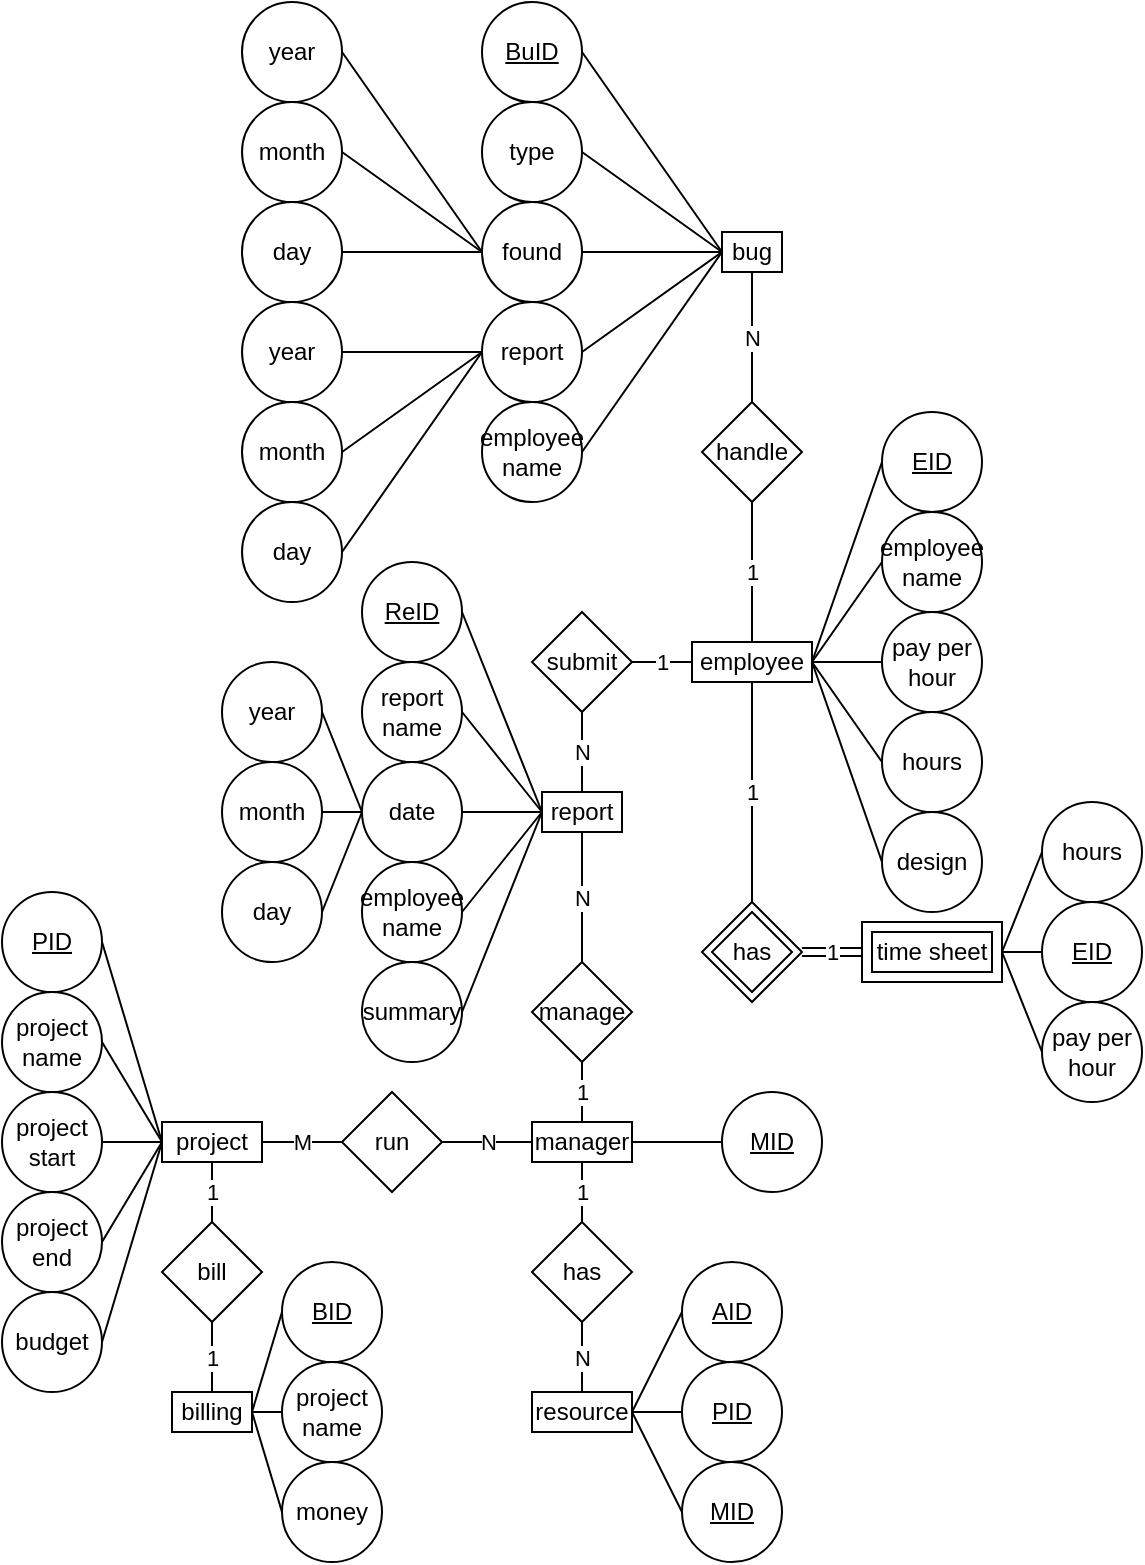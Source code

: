 <mxfile version="15.2.9" type="device"><diagram id="Do-BcHuREfs-9AmpXAao" name="Page-1"><mxGraphModel dx="1673" dy="941" grid="1" gridSize="10" guides="1" tooltips="1" connect="1" arrows="1" fold="1" page="1" pageScale="1" pageWidth="850" pageHeight="1100" math="0" shadow="0"><root><mxCell id="0"/><mxCell id="1" parent="0"/><mxCell id="tXlJSWZbUiYEa49JJYuV-1" value="year" style="ellipse;whiteSpace=wrap;html=1;" vertex="1" parent="1"><mxGeometry x="360" width="50" height="50" as="geometry"/></mxCell><mxCell id="tXlJSWZbUiYEa49JJYuV-2" value="month" style="ellipse;whiteSpace=wrap;html=1;" vertex="1" parent="1"><mxGeometry x="360" y="50" width="50" height="50" as="geometry"/></mxCell><mxCell id="tXlJSWZbUiYEa49JJYuV-3" value="day" style="ellipse;whiteSpace=wrap;html=1;" vertex="1" parent="1"><mxGeometry x="360" y="100" width="50" height="50" as="geometry"/></mxCell><mxCell id="tXlJSWZbUiYEa49JJYuV-4" value="year" style="ellipse;whiteSpace=wrap;html=1;" vertex="1" parent="1"><mxGeometry x="360" y="150" width="50" height="50" as="geometry"/></mxCell><mxCell id="tXlJSWZbUiYEa49JJYuV-5" value="month" style="ellipse;whiteSpace=wrap;html=1;" vertex="1" parent="1"><mxGeometry x="360" y="200" width="50" height="50" as="geometry"/></mxCell><mxCell id="tXlJSWZbUiYEa49JJYuV-6" value="day" style="ellipse;whiteSpace=wrap;html=1;" vertex="1" parent="1"><mxGeometry x="360" y="250" width="50" height="50" as="geometry"/></mxCell><mxCell id="tXlJSWZbUiYEa49JJYuV-10" value="&lt;u&gt;BuID&lt;/u&gt;" style="ellipse;whiteSpace=wrap;html=1;" vertex="1" parent="1"><mxGeometry x="480" width="50" height="50" as="geometry"/></mxCell><mxCell id="tXlJSWZbUiYEa49JJYuV-11" value="type" style="ellipse;whiteSpace=wrap;html=1;" vertex="1" parent="1"><mxGeometry x="480" y="50" width="50" height="50" as="geometry"/></mxCell><mxCell id="tXlJSWZbUiYEa49JJYuV-12" value="found" style="ellipse;whiteSpace=wrap;html=1;" vertex="1" parent="1"><mxGeometry x="480" y="100" width="50" height="50" as="geometry"/></mxCell><mxCell id="tXlJSWZbUiYEa49JJYuV-13" value="report" style="ellipse;whiteSpace=wrap;html=1;" vertex="1" parent="1"><mxGeometry x="480" y="150" width="50" height="50" as="geometry"/></mxCell><mxCell id="tXlJSWZbUiYEa49JJYuV-14" value="employee&lt;br&gt;name" style="ellipse;whiteSpace=wrap;html=1;" vertex="1" parent="1"><mxGeometry x="480" y="200" width="50" height="50" as="geometry"/></mxCell><mxCell id="tXlJSWZbUiYEa49JJYuV-15" value="" style="endArrow=none;html=1;entryX=1;entryY=0.5;entryDx=0;entryDy=0;exitX=0;exitY=0.5;exitDx=0;exitDy=0;" edge="1" parent="1" source="tXlJSWZbUiYEa49JJYuV-12" target="tXlJSWZbUiYEa49JJYuV-1"><mxGeometry width="50" height="50" relative="1" as="geometry"><mxPoint x="400" y="430" as="sourcePoint"/><mxPoint x="450" y="380" as="targetPoint"/></mxGeometry></mxCell><mxCell id="tXlJSWZbUiYEa49JJYuV-16" value="" style="endArrow=none;html=1;entryX=1;entryY=0.5;entryDx=0;entryDy=0;exitX=0;exitY=0.5;exitDx=0;exitDy=0;" edge="1" parent="1" source="tXlJSWZbUiYEa49JJYuV-12" target="tXlJSWZbUiYEa49JJYuV-2"><mxGeometry width="50" height="50" relative="1" as="geometry"><mxPoint x="490" y="175" as="sourcePoint"/><mxPoint x="420" y="35" as="targetPoint"/></mxGeometry></mxCell><mxCell id="tXlJSWZbUiYEa49JJYuV-17" value="" style="endArrow=none;html=1;entryX=1;entryY=0.5;entryDx=0;entryDy=0;exitX=0;exitY=0.5;exitDx=0;exitDy=0;" edge="1" parent="1" source="tXlJSWZbUiYEa49JJYuV-12" target="tXlJSWZbUiYEa49JJYuV-3"><mxGeometry width="50" height="50" relative="1" as="geometry"><mxPoint x="500" y="185" as="sourcePoint"/><mxPoint x="430" y="45" as="targetPoint"/></mxGeometry></mxCell><mxCell id="tXlJSWZbUiYEa49JJYuV-18" value="" style="endArrow=none;html=1;entryX=1;entryY=0.5;entryDx=0;entryDy=0;exitX=0;exitY=0.5;exitDx=0;exitDy=0;" edge="1" parent="1" source="tXlJSWZbUiYEa49JJYuV-13" target="tXlJSWZbUiYEa49JJYuV-4"><mxGeometry width="50" height="50" relative="1" as="geometry"><mxPoint x="510" y="195" as="sourcePoint"/><mxPoint x="440" y="55" as="targetPoint"/></mxGeometry></mxCell><mxCell id="tXlJSWZbUiYEa49JJYuV-19" value="" style="endArrow=none;html=1;entryX=1;entryY=0.5;entryDx=0;entryDy=0;exitX=0;exitY=0.5;exitDx=0;exitDy=0;" edge="1" parent="1" source="tXlJSWZbUiYEa49JJYuV-13" target="tXlJSWZbUiYEa49JJYuV-5"><mxGeometry width="50" height="50" relative="1" as="geometry"><mxPoint x="520" y="205" as="sourcePoint"/><mxPoint x="450" y="65" as="targetPoint"/></mxGeometry></mxCell><mxCell id="tXlJSWZbUiYEa49JJYuV-20" value="" style="endArrow=none;html=1;entryX=1;entryY=0.5;entryDx=0;entryDy=0;exitX=0;exitY=0.5;exitDx=0;exitDy=0;" edge="1" parent="1" source="tXlJSWZbUiYEa49JJYuV-13" target="tXlJSWZbUiYEa49JJYuV-6"><mxGeometry width="50" height="50" relative="1" as="geometry"><mxPoint x="530" y="215" as="sourcePoint"/><mxPoint x="460" y="75" as="targetPoint"/></mxGeometry></mxCell><mxCell id="tXlJSWZbUiYEa49JJYuV-21" value="bug" style="rounded=0;whiteSpace=wrap;html=1;" vertex="1" parent="1"><mxGeometry x="600" y="115" width="30" height="20" as="geometry"/></mxCell><mxCell id="tXlJSWZbUiYEa49JJYuV-22" value="" style="endArrow=none;html=1;entryX=1;entryY=0.5;entryDx=0;entryDy=0;exitX=0;exitY=0.5;exitDx=0;exitDy=0;" edge="1" parent="1" source="tXlJSWZbUiYEa49JJYuV-21" target="tXlJSWZbUiYEa49JJYuV-10"><mxGeometry width="50" height="50" relative="1" as="geometry"><mxPoint x="540" y="225" as="sourcePoint"/><mxPoint x="470" y="85" as="targetPoint"/></mxGeometry></mxCell><mxCell id="tXlJSWZbUiYEa49JJYuV-25" value="" style="endArrow=none;html=1;entryX=1;entryY=0.5;entryDx=0;entryDy=0;exitX=0;exitY=0.5;exitDx=0;exitDy=0;" edge="1" parent="1" source="tXlJSWZbUiYEa49JJYuV-21" target="tXlJSWZbUiYEa49JJYuV-11"><mxGeometry width="50" height="50" relative="1" as="geometry"><mxPoint x="550" y="235" as="sourcePoint"/><mxPoint x="480" y="95" as="targetPoint"/></mxGeometry></mxCell><mxCell id="tXlJSWZbUiYEa49JJYuV-26" value="" style="endArrow=none;html=1;entryX=1;entryY=0.5;entryDx=0;entryDy=0;exitX=0;exitY=0.5;exitDx=0;exitDy=0;" edge="1" parent="1" source="tXlJSWZbUiYEa49JJYuV-21" target="tXlJSWZbUiYEa49JJYuV-12"><mxGeometry width="50" height="50" relative="1" as="geometry"><mxPoint x="560" y="245" as="sourcePoint"/><mxPoint x="490" y="105" as="targetPoint"/></mxGeometry></mxCell><mxCell id="tXlJSWZbUiYEa49JJYuV-27" value="" style="endArrow=none;html=1;entryX=1;entryY=0.5;entryDx=0;entryDy=0;exitX=0;exitY=0.5;exitDx=0;exitDy=0;" edge="1" parent="1" source="tXlJSWZbUiYEa49JJYuV-21" target="tXlJSWZbUiYEa49JJYuV-13"><mxGeometry width="50" height="50" relative="1" as="geometry"><mxPoint x="570" y="255" as="sourcePoint"/><mxPoint x="500" y="115" as="targetPoint"/></mxGeometry></mxCell><mxCell id="tXlJSWZbUiYEa49JJYuV-28" value="" style="endArrow=none;html=1;entryX=1;entryY=0.5;entryDx=0;entryDy=0;exitX=0;exitY=0.5;exitDx=0;exitDy=0;" edge="1" parent="1" source="tXlJSWZbUiYEa49JJYuV-21" target="tXlJSWZbUiYEa49JJYuV-14"><mxGeometry width="50" height="50" relative="1" as="geometry"><mxPoint x="610" y="150" as="sourcePoint"/><mxPoint x="540" y="185" as="targetPoint"/></mxGeometry></mxCell><mxCell id="tXlJSWZbUiYEa49JJYuV-29" value="handle" style="rhombus;whiteSpace=wrap;html=1;" vertex="1" parent="1"><mxGeometry x="590" y="200" width="50" height="50" as="geometry"/></mxCell><mxCell id="tXlJSWZbUiYEa49JJYuV-30" value="N" style="endArrow=none;html=1;entryX=0.5;entryY=0;entryDx=0;entryDy=0;exitX=0.5;exitY=1;exitDx=0;exitDy=0;" edge="1" parent="1" source="tXlJSWZbUiYEa49JJYuV-21" target="tXlJSWZbUiYEa49JJYuV-29"><mxGeometry width="50" height="50" relative="1" as="geometry"><mxPoint x="620" y="160" as="sourcePoint"/><mxPoint x="550" y="195" as="targetPoint"/></mxGeometry></mxCell><mxCell id="tXlJSWZbUiYEa49JJYuV-31" value="employee" style="rounded=0;whiteSpace=wrap;html=1;" vertex="1" parent="1"><mxGeometry x="585" y="320" width="60" height="20" as="geometry"/></mxCell><mxCell id="tXlJSWZbUiYEa49JJYuV-32" value="1" style="endArrow=none;html=1;entryX=0.5;entryY=1;entryDx=0;entryDy=0;exitX=0.5;exitY=0;exitDx=0;exitDy=0;" edge="1" parent="1" source="tXlJSWZbUiYEa49JJYuV-31" target="tXlJSWZbUiYEa49JJYuV-29"><mxGeometry width="50" height="50" relative="1" as="geometry"><mxPoint x="400" y="430" as="sourcePoint"/><mxPoint x="450" y="380" as="targetPoint"/></mxGeometry></mxCell><mxCell id="tXlJSWZbUiYEa49JJYuV-33" value="&lt;u&gt;EID&lt;/u&gt;" style="ellipse;whiteSpace=wrap;html=1;" vertex="1" parent="1"><mxGeometry x="680" y="205" width="50" height="50" as="geometry"/></mxCell><mxCell id="tXlJSWZbUiYEa49JJYuV-34" value="employee&lt;br&gt;name" style="ellipse;whiteSpace=wrap;html=1;" vertex="1" parent="1"><mxGeometry x="680" y="255" width="50" height="50" as="geometry"/></mxCell><mxCell id="tXlJSWZbUiYEa49JJYuV-35" value="pay per hour" style="ellipse;whiteSpace=wrap;html=1;" vertex="1" parent="1"><mxGeometry x="680" y="305" width="50" height="50" as="geometry"/></mxCell><mxCell id="tXlJSWZbUiYEa49JJYuV-36" value="hours&lt;span style=&quot;color: rgba(0 , 0 , 0 , 0) ; font-family: monospace ; font-size: 0px&quot;&gt;%3CmxGraphModel%3E%3Croot%3E%3CmxCell%20id%3D%220%22%2F%3E%3CmxCell%20id%3D%221%22%20parent%3D%220%22%2F%3E%3CmxCell%20id%3D%222%22%20value%3D%22employee%26lt%3Bbr%26gt%3Bname%22%20style%3D%22ellipse%3BwhiteSpace%3Dwrap%3Bhtml%3D1%3B%22%20vertex%3D%221%22%20parent%3D%221%22%3E%3CmxGeometry%20x%3D%22760%22%20y%3D%22250%22%20width%3D%2250%22%20height%3D%2250%22%20as%3D%22geometry%22%2F%3E%3C%2FmxCell%3E%3C%2Froot%3E%3C%2FmxGraphModel%3E&lt;/span&gt;" style="ellipse;whiteSpace=wrap;html=1;" vertex="1" parent="1"><mxGeometry x="680" y="355" width="50" height="50" as="geometry"/></mxCell><mxCell id="tXlJSWZbUiYEa49JJYuV-37" value="design" style="ellipse;whiteSpace=wrap;html=1;" vertex="1" parent="1"><mxGeometry x="680" y="405" width="50" height="50" as="geometry"/></mxCell><mxCell id="tXlJSWZbUiYEa49JJYuV-38" value="" style="endArrow=none;html=1;entryX=0;entryY=0.5;entryDx=0;entryDy=0;exitX=1;exitY=0.5;exitDx=0;exitDy=0;" edge="1" parent="1" source="tXlJSWZbUiYEa49JJYuV-31" target="tXlJSWZbUiYEa49JJYuV-33"><mxGeometry width="50" height="50" relative="1" as="geometry"><mxPoint x="400" y="430" as="sourcePoint"/><mxPoint x="450" y="380" as="targetPoint"/></mxGeometry></mxCell><mxCell id="tXlJSWZbUiYEa49JJYuV-39" value="" style="endArrow=none;html=1;entryX=0;entryY=0.5;entryDx=0;entryDy=0;exitX=1;exitY=0.5;exitDx=0;exitDy=0;" edge="1" parent="1" source="tXlJSWZbUiYEa49JJYuV-31" target="tXlJSWZbUiYEa49JJYuV-34"><mxGeometry width="50" height="50" relative="1" as="geometry"><mxPoint x="655" y="340" as="sourcePoint"/><mxPoint x="770" y="235" as="targetPoint"/></mxGeometry></mxCell><mxCell id="tXlJSWZbUiYEa49JJYuV-40" value="" style="endArrow=none;html=1;entryX=0;entryY=0.5;entryDx=0;entryDy=0;exitX=1;exitY=0.5;exitDx=0;exitDy=0;" edge="1" parent="1" source="tXlJSWZbUiYEa49JJYuV-31" target="tXlJSWZbUiYEa49JJYuV-35"><mxGeometry width="50" height="50" relative="1" as="geometry"><mxPoint x="665" y="350" as="sourcePoint"/><mxPoint x="780" y="245" as="targetPoint"/></mxGeometry></mxCell><mxCell id="tXlJSWZbUiYEa49JJYuV-41" value="" style="endArrow=none;html=1;entryX=0;entryY=0.5;entryDx=0;entryDy=0;exitX=1;exitY=0.5;exitDx=0;exitDy=0;" edge="1" parent="1" source="tXlJSWZbUiYEa49JJYuV-31" target="tXlJSWZbUiYEa49JJYuV-36"><mxGeometry width="50" height="50" relative="1" as="geometry"><mxPoint x="675" y="360" as="sourcePoint"/><mxPoint x="790" y="255" as="targetPoint"/></mxGeometry></mxCell><mxCell id="tXlJSWZbUiYEa49JJYuV-42" value="" style="endArrow=none;html=1;entryX=0;entryY=0.5;entryDx=0;entryDy=0;exitX=1;exitY=0.5;exitDx=0;exitDy=0;" edge="1" parent="1" source="tXlJSWZbUiYEa49JJYuV-31" target="tXlJSWZbUiYEa49JJYuV-37"><mxGeometry width="50" height="50" relative="1" as="geometry"><mxPoint x="685" y="370" as="sourcePoint"/><mxPoint x="800" y="265" as="targetPoint"/></mxGeometry></mxCell><mxCell id="tXlJSWZbUiYEa49JJYuV-45" value="" style="group" vertex="1" connectable="0" parent="1"><mxGeometry x="590" y="450" width="50" height="50" as="geometry"/></mxCell><mxCell id="tXlJSWZbUiYEa49JJYuV-43" value="" style="rhombus;whiteSpace=wrap;html=1;" vertex="1" parent="tXlJSWZbUiYEa49JJYuV-45"><mxGeometry width="50" height="50" as="geometry"/></mxCell><mxCell id="tXlJSWZbUiYEa49JJYuV-44" value="has" style="rhombus;whiteSpace=wrap;html=1;" vertex="1" parent="tXlJSWZbUiYEa49JJYuV-45"><mxGeometry x="5" y="5" width="40" height="40" as="geometry"/></mxCell><mxCell id="tXlJSWZbUiYEa49JJYuV-46" value="1" style="endArrow=none;html=1;entryX=0.5;entryY=1;entryDx=0;entryDy=0;exitX=0.5;exitY=0;exitDx=0;exitDy=0;" edge="1" parent="1" source="tXlJSWZbUiYEa49JJYuV-43" target="tXlJSWZbUiYEa49JJYuV-31"><mxGeometry width="50" height="50" relative="1" as="geometry"><mxPoint x="400" y="430" as="sourcePoint"/><mxPoint x="450" y="380" as="targetPoint"/></mxGeometry></mxCell><mxCell id="tXlJSWZbUiYEa49JJYuV-49" value="" style="group" vertex="1" connectable="0" parent="1"><mxGeometry x="670" y="460" width="70" height="30" as="geometry"/></mxCell><mxCell id="tXlJSWZbUiYEa49JJYuV-48" value="" style="rounded=0;whiteSpace=wrap;html=1;" vertex="1" parent="tXlJSWZbUiYEa49JJYuV-49"><mxGeometry width="70" height="30" as="geometry"/></mxCell><mxCell id="tXlJSWZbUiYEa49JJYuV-47" value="time sheet" style="rounded=0;whiteSpace=wrap;html=1;" vertex="1" parent="tXlJSWZbUiYEa49JJYuV-49"><mxGeometry x="5" y="5" width="60" height="20" as="geometry"/></mxCell><mxCell id="tXlJSWZbUiYEa49JJYuV-52" value="1" style="shape=link;rounded=0;orthogonalLoop=1;jettySize=auto;html=1;exitX=1;exitY=0.5;exitDx=0;exitDy=0;entryX=0;entryY=0.5;entryDx=0;entryDy=0;" edge="1" parent="1" source="tXlJSWZbUiYEa49JJYuV-43" target="tXlJSWZbUiYEa49JJYuV-48"><mxGeometry relative="1" as="geometry"/></mxCell><mxCell id="tXlJSWZbUiYEa49JJYuV-53" value="hours&lt;span style=&quot;color: rgba(0 , 0 , 0 , 0) ; font-family: monospace ; font-size: 0px&quot;&gt;%3CmxGraphModel%3E%3Croot%3E%3CmxCell%20id%3D%220%22%2F%3E%3CmxCell%20id%3D%221%22%20parent%3D%220%22%2F%3E%3CmxCell%20id%3D%222%22%20value%3D%22employee%26lt%3Bbr%26gt%3Bname%22%20style%3D%22ellipse%3BwhiteSpace%3Dwrap%3Bhtml%3D1%3B%22%20vertex%3D%221%22%20parent%3D%221%22%3E%3CmxGeometry%20x%3D%22760%22%20y%3D%22250%22%20width%3D%2250%22%20height%3D%2250%22%20as%3D%22geometry%22%2F%3E%3C%2FmxCell%3E%3C%2Froot%3E%3C%2FmxGraphModel%3E&lt;/span&gt;" style="ellipse;whiteSpace=wrap;html=1;" vertex="1" parent="1"><mxGeometry x="760" y="400" width="50" height="50" as="geometry"/></mxCell><mxCell id="tXlJSWZbUiYEa49JJYuV-54" value="&lt;u&gt;EID&lt;/u&gt;" style="ellipse;whiteSpace=wrap;html=1;" vertex="1" parent="1"><mxGeometry x="760" y="450" width="50" height="50" as="geometry"/></mxCell><mxCell id="tXlJSWZbUiYEa49JJYuV-55" value="pay per hour" style="ellipse;whiteSpace=wrap;html=1;" vertex="1" parent="1"><mxGeometry x="760" y="500" width="50" height="50" as="geometry"/></mxCell><mxCell id="tXlJSWZbUiYEa49JJYuV-56" value="" style="endArrow=none;html=1;entryX=0;entryY=0.5;entryDx=0;entryDy=0;exitX=1;exitY=0.5;exitDx=0;exitDy=0;" edge="1" parent="1" source="tXlJSWZbUiYEa49JJYuV-48" target="tXlJSWZbUiYEa49JJYuV-53"><mxGeometry width="50" height="50" relative="1" as="geometry"><mxPoint x="400" y="430" as="sourcePoint"/><mxPoint x="450" y="380" as="targetPoint"/></mxGeometry></mxCell><mxCell id="tXlJSWZbUiYEa49JJYuV-57" value="" style="endArrow=none;html=1;entryX=0;entryY=0.5;entryDx=0;entryDy=0;exitX=1;exitY=0.5;exitDx=0;exitDy=0;" edge="1" parent="1" source="tXlJSWZbUiYEa49JJYuV-48" target="tXlJSWZbUiYEa49JJYuV-54"><mxGeometry width="50" height="50" relative="1" as="geometry"><mxPoint x="760" y="515" as="sourcePoint"/><mxPoint x="810" y="465" as="targetPoint"/></mxGeometry></mxCell><mxCell id="tXlJSWZbUiYEa49JJYuV-58" value="" style="endArrow=none;html=1;entryX=0;entryY=0.5;entryDx=0;entryDy=0;exitX=1;exitY=0.5;exitDx=0;exitDy=0;" edge="1" parent="1" source="tXlJSWZbUiYEa49JJYuV-48" target="tXlJSWZbUiYEa49JJYuV-55"><mxGeometry width="50" height="50" relative="1" as="geometry"><mxPoint x="770" y="525" as="sourcePoint"/><mxPoint x="820" y="475" as="targetPoint"/></mxGeometry></mxCell><mxCell id="tXlJSWZbUiYEa49JJYuV-59" value="submit" style="rhombus;whiteSpace=wrap;html=1;" vertex="1" parent="1"><mxGeometry x="505" y="305" width="50" height="50" as="geometry"/></mxCell><mxCell id="tXlJSWZbUiYEa49JJYuV-60" value="1" style="endArrow=none;html=1;entryX=0;entryY=0.5;entryDx=0;entryDy=0;exitX=1;exitY=0.5;exitDx=0;exitDy=0;" edge="1" parent="1" source="tXlJSWZbUiYEa49JJYuV-59" target="tXlJSWZbUiYEa49JJYuV-31"><mxGeometry width="50" height="50" relative="1" as="geometry"><mxPoint x="360" y="430" as="sourcePoint"/><mxPoint x="410" y="380" as="targetPoint"/></mxGeometry></mxCell><mxCell id="tXlJSWZbUiYEa49JJYuV-61" value="report" style="rounded=0;whiteSpace=wrap;html=1;" vertex="1" parent="1"><mxGeometry x="510" y="395" width="40" height="20" as="geometry"/></mxCell><mxCell id="tXlJSWZbUiYEa49JJYuV-62" value="N" style="endArrow=none;html=1;entryX=0.5;entryY=1;entryDx=0;entryDy=0;exitX=0.5;exitY=0;exitDx=0;exitDy=0;" edge="1" parent="1" source="tXlJSWZbUiYEa49JJYuV-61" target="tXlJSWZbUiYEa49JJYuV-59"><mxGeometry width="50" height="50" relative="1" as="geometry"><mxPoint x="360" y="430" as="sourcePoint"/><mxPoint x="410" y="380" as="targetPoint"/></mxGeometry></mxCell><mxCell id="tXlJSWZbUiYEa49JJYuV-63" value="&lt;u&gt;ReID&lt;/u&gt;" style="ellipse;whiteSpace=wrap;html=1;" vertex="1" parent="1"><mxGeometry x="420" y="280" width="50" height="50" as="geometry"/></mxCell><mxCell id="tXlJSWZbUiYEa49JJYuV-64" value="report&lt;br&gt;name" style="ellipse;whiteSpace=wrap;html=1;" vertex="1" parent="1"><mxGeometry x="420" y="330" width="50" height="50" as="geometry"/></mxCell><mxCell id="tXlJSWZbUiYEa49JJYuV-65" value="date" style="ellipse;whiteSpace=wrap;html=1;" vertex="1" parent="1"><mxGeometry x="420" y="380" width="50" height="50" as="geometry"/></mxCell><mxCell id="tXlJSWZbUiYEa49JJYuV-67" value="employee&lt;br&gt;name" style="ellipse;whiteSpace=wrap;html=1;" vertex="1" parent="1"><mxGeometry x="420" y="430" width="50" height="50" as="geometry"/></mxCell><mxCell id="tXlJSWZbUiYEa49JJYuV-68" value="summary" style="ellipse;whiteSpace=wrap;html=1;" vertex="1" parent="1"><mxGeometry x="420" y="480" width="50" height="50" as="geometry"/></mxCell><mxCell id="tXlJSWZbUiYEa49JJYuV-69" value="" style="endArrow=none;html=1;exitX=1;exitY=0.5;exitDx=0;exitDy=0;entryX=0;entryY=0.5;entryDx=0;entryDy=0;" edge="1" parent="1" source="tXlJSWZbUiYEa49JJYuV-63" target="tXlJSWZbUiYEa49JJYuV-61"><mxGeometry width="50" height="50" relative="1" as="geometry"><mxPoint x="360" y="350" as="sourcePoint"/><mxPoint x="410" y="300" as="targetPoint"/></mxGeometry></mxCell><mxCell id="tXlJSWZbUiYEa49JJYuV-70" value="" style="endArrow=none;html=1;exitX=1;exitY=0.5;exitDx=0;exitDy=0;entryX=0;entryY=0.5;entryDx=0;entryDy=0;" edge="1" parent="1" source="tXlJSWZbUiYEa49JJYuV-64" target="tXlJSWZbUiYEa49JJYuV-61"><mxGeometry width="50" height="50" relative="1" as="geometry"><mxPoint x="330" y="280.0" as="sourcePoint"/><mxPoint x="350" y="370" as="targetPoint"/></mxGeometry></mxCell><mxCell id="tXlJSWZbUiYEa49JJYuV-71" value="" style="endArrow=none;html=1;exitX=1;exitY=0.5;exitDx=0;exitDy=0;entryX=0;entryY=0.5;entryDx=0;entryDy=0;" edge="1" parent="1" source="tXlJSWZbUiYEa49JJYuV-65" target="tXlJSWZbUiYEa49JJYuV-61"><mxGeometry width="50" height="50" relative="1" as="geometry"><mxPoint x="340" y="290.0" as="sourcePoint"/><mxPoint x="380" y="390" as="targetPoint"/></mxGeometry></mxCell><mxCell id="tXlJSWZbUiYEa49JJYuV-72" value="" style="endArrow=none;html=1;exitX=1;exitY=0.5;exitDx=0;exitDy=0;entryX=0;entryY=0.5;entryDx=0;entryDy=0;" edge="1" parent="1" source="tXlJSWZbUiYEa49JJYuV-67" target="tXlJSWZbUiYEa49JJYuV-61"><mxGeometry width="50" height="50" relative="1" as="geometry"><mxPoint x="330.0" y="380" as="sourcePoint"/><mxPoint x="370" y="380" as="targetPoint"/></mxGeometry></mxCell><mxCell id="tXlJSWZbUiYEa49JJYuV-73" value="" style="endArrow=none;html=1;exitX=1;exitY=0.5;exitDx=0;exitDy=0;entryX=0;entryY=0.5;entryDx=0;entryDy=0;" edge="1" parent="1" source="tXlJSWZbUiYEa49JJYuV-68" target="tXlJSWZbUiYEa49JJYuV-61"><mxGeometry width="50" height="50" relative="1" as="geometry"><mxPoint x="340.0" y="390" as="sourcePoint"/><mxPoint x="380" y="390" as="targetPoint"/></mxGeometry></mxCell><mxCell id="tXlJSWZbUiYEa49JJYuV-74" value="year" style="ellipse;whiteSpace=wrap;html=1;" vertex="1" parent="1"><mxGeometry x="350" y="330" width="50" height="50" as="geometry"/></mxCell><mxCell id="tXlJSWZbUiYEa49JJYuV-75" value="month" style="ellipse;whiteSpace=wrap;html=1;" vertex="1" parent="1"><mxGeometry x="350" y="380" width="50" height="50" as="geometry"/></mxCell><mxCell id="tXlJSWZbUiYEa49JJYuV-76" value="day" style="ellipse;whiteSpace=wrap;html=1;" vertex="1" parent="1"><mxGeometry x="350" y="430" width="50" height="50" as="geometry"/></mxCell><mxCell id="tXlJSWZbUiYEa49JJYuV-77" value="" style="endArrow=none;html=1;entryX=1;entryY=0.5;entryDx=0;entryDy=0;exitX=0;exitY=0.5;exitDx=0;exitDy=0;" edge="1" parent="1" source="tXlJSWZbUiYEa49JJYuV-65" target="tXlJSWZbUiYEa49JJYuV-74"><mxGeometry width="50" height="50" relative="1" as="geometry"><mxPoint x="340" y="330" as="sourcePoint"/><mxPoint x="390" y="280" as="targetPoint"/></mxGeometry></mxCell><mxCell id="tXlJSWZbUiYEa49JJYuV-78" value="" style="endArrow=none;html=1;entryX=1;entryY=0.5;entryDx=0;entryDy=0;exitX=0;exitY=0.5;exitDx=0;exitDy=0;" edge="1" parent="1" source="tXlJSWZbUiYEa49JJYuV-65" target="tXlJSWZbUiYEa49JJYuV-75"><mxGeometry width="50" height="50" relative="1" as="geometry"><mxPoint x="260" y="380" as="sourcePoint"/><mxPoint x="220" y="280" as="targetPoint"/></mxGeometry></mxCell><mxCell id="tXlJSWZbUiYEa49JJYuV-79" value="" style="endArrow=none;html=1;entryX=1;entryY=0.5;entryDx=0;entryDy=0;exitX=0;exitY=0.5;exitDx=0;exitDy=0;" edge="1" parent="1" source="tXlJSWZbUiYEa49JJYuV-65" target="tXlJSWZbUiYEa49JJYuV-76"><mxGeometry width="50" height="50" relative="1" as="geometry"><mxPoint x="290" y="390" as="sourcePoint"/><mxPoint x="230" y="290" as="targetPoint"/></mxGeometry></mxCell><mxCell id="tXlJSWZbUiYEa49JJYuV-80" value="manage" style="rhombus;whiteSpace=wrap;html=1;" vertex="1" parent="1"><mxGeometry x="505" y="480" width="50" height="50" as="geometry"/></mxCell><mxCell id="tXlJSWZbUiYEa49JJYuV-81" value="N" style="endArrow=none;html=1;entryX=0.5;entryY=1;entryDx=0;entryDy=0;exitX=0.5;exitY=0;exitDx=0;exitDy=0;" edge="1" parent="1" source="tXlJSWZbUiYEa49JJYuV-80" target="tXlJSWZbUiYEa49JJYuV-61"><mxGeometry width="50" height="50" relative="1" as="geometry"><mxPoint x="340" y="470" as="sourcePoint"/><mxPoint x="390" y="420" as="targetPoint"/></mxGeometry></mxCell><mxCell id="tXlJSWZbUiYEa49JJYuV-82" value="manager" style="rounded=0;whiteSpace=wrap;html=1;" vertex="1" parent="1"><mxGeometry x="505" y="560" width="50" height="20" as="geometry"/></mxCell><mxCell id="tXlJSWZbUiYEa49JJYuV-83" value="1" style="endArrow=none;html=1;exitX=0.5;exitY=0;exitDx=0;exitDy=0;entryX=0.5;entryY=1;entryDx=0;entryDy=0;" edge="1" parent="1" source="tXlJSWZbUiYEa49JJYuV-82" target="tXlJSWZbUiYEa49JJYuV-80"><mxGeometry width="50" height="50" relative="1" as="geometry"><mxPoint x="340" y="550" as="sourcePoint"/><mxPoint x="560" y="540" as="targetPoint"/></mxGeometry></mxCell><mxCell id="tXlJSWZbUiYEa49JJYuV-84" value="&lt;u&gt;MID&lt;/u&gt;" style="ellipse;whiteSpace=wrap;html=1;" vertex="1" parent="1"><mxGeometry x="600" y="545" width="50" height="50" as="geometry"/></mxCell><mxCell id="tXlJSWZbUiYEa49JJYuV-85" value="" style="endArrow=none;html=1;entryX=0;entryY=0.5;entryDx=0;entryDy=0;exitX=1;exitY=0.5;exitDx=0;exitDy=0;" edge="1" parent="1" source="tXlJSWZbUiYEa49JJYuV-82" target="tXlJSWZbUiYEa49JJYuV-84"><mxGeometry width="50" height="50" relative="1" as="geometry"><mxPoint x="340" y="550" as="sourcePoint"/><mxPoint x="390" y="500" as="targetPoint"/></mxGeometry></mxCell><mxCell id="tXlJSWZbUiYEa49JJYuV-86" value="has" style="rhombus;whiteSpace=wrap;html=1;" vertex="1" parent="1"><mxGeometry x="505" y="610" width="50" height="50" as="geometry"/></mxCell><mxCell id="tXlJSWZbUiYEa49JJYuV-87" value="1" style="endArrow=none;html=1;entryX=0.5;entryY=1;entryDx=0;entryDy=0;exitX=0.5;exitY=0;exitDx=0;exitDy=0;" edge="1" parent="1" source="tXlJSWZbUiYEa49JJYuV-86" target="tXlJSWZbUiYEa49JJYuV-82"><mxGeometry width="50" height="50" relative="1" as="geometry"><mxPoint x="340" y="450" as="sourcePoint"/><mxPoint x="390" y="400" as="targetPoint"/></mxGeometry></mxCell><mxCell id="tXlJSWZbUiYEa49JJYuV-88" value="resource" style="rounded=0;whiteSpace=wrap;html=1;" vertex="1" parent="1"><mxGeometry x="505" y="695" width="50" height="20" as="geometry"/></mxCell><mxCell id="tXlJSWZbUiYEa49JJYuV-89" value="N" style="endArrow=none;html=1;entryX=0.5;entryY=1;entryDx=0;entryDy=0;exitX=0.5;exitY=0;exitDx=0;exitDy=0;" edge="1" parent="1" source="tXlJSWZbUiYEa49JJYuV-88" target="tXlJSWZbUiYEa49JJYuV-86"><mxGeometry width="50" height="50" relative="1" as="geometry"><mxPoint x="485" y="650" as="sourcePoint"/><mxPoint x="535" y="600" as="targetPoint"/></mxGeometry></mxCell><mxCell id="tXlJSWZbUiYEa49JJYuV-90" value="&lt;u&gt;MID&lt;/u&gt;" style="ellipse;whiteSpace=wrap;html=1;" vertex="1" parent="1"><mxGeometry x="580" y="730" width="50" height="50" as="geometry"/></mxCell><mxCell id="tXlJSWZbUiYEa49JJYuV-91" value="&lt;u&gt;AID&lt;/u&gt;" style="ellipse;whiteSpace=wrap;html=1;" vertex="1" parent="1"><mxGeometry x="580" y="630" width="50" height="50" as="geometry"/></mxCell><mxCell id="tXlJSWZbUiYEa49JJYuV-92" value="&lt;u&gt;PID&lt;/u&gt;" style="ellipse;whiteSpace=wrap;html=1;" vertex="1" parent="1"><mxGeometry x="580" y="680" width="50" height="50" as="geometry"/></mxCell><mxCell id="tXlJSWZbUiYEa49JJYuV-93" value="" style="endArrow=none;html=1;exitX=1;exitY=0.5;exitDx=0;exitDy=0;entryX=0;entryY=0.5;entryDx=0;entryDy=0;" edge="1" parent="1" source="tXlJSWZbUiYEa49JJYuV-88" target="tXlJSWZbUiYEa49JJYuV-91"><mxGeometry width="50" height="50" relative="1" as="geometry"><mxPoint x="390" y="600" as="sourcePoint"/><mxPoint x="440" y="550" as="targetPoint"/></mxGeometry></mxCell><mxCell id="tXlJSWZbUiYEa49JJYuV-94" value="" style="endArrow=none;html=1;exitX=1;exitY=0.5;exitDx=0;exitDy=0;entryX=0;entryY=0.5;entryDx=0;entryDy=0;" edge="1" parent="1" source="tXlJSWZbUiYEa49JJYuV-88" target="tXlJSWZbUiYEa49JJYuV-92"><mxGeometry width="50" height="50" relative="1" as="geometry"><mxPoint x="560" y="715" as="sourcePoint"/><mxPoint x="610.0" y="665" as="targetPoint"/></mxGeometry></mxCell><mxCell id="tXlJSWZbUiYEa49JJYuV-95" value="" style="endArrow=none;html=1;exitX=1;exitY=0.5;exitDx=0;exitDy=0;entryX=0;entryY=0.5;entryDx=0;entryDy=0;" edge="1" parent="1" source="tXlJSWZbUiYEa49JJYuV-88" target="tXlJSWZbUiYEa49JJYuV-90"><mxGeometry width="50" height="50" relative="1" as="geometry"><mxPoint x="560" y="715" as="sourcePoint"/><mxPoint x="610.0" y="715" as="targetPoint"/></mxGeometry></mxCell><mxCell id="tXlJSWZbUiYEa49JJYuV-96" value="run" style="rhombus;whiteSpace=wrap;html=1;" vertex="1" parent="1"><mxGeometry x="410" y="545" width="50" height="50" as="geometry"/></mxCell><mxCell id="tXlJSWZbUiYEa49JJYuV-97" value="N" style="endArrow=none;html=1;entryX=0;entryY=0.5;entryDx=0;entryDy=0;exitX=1;exitY=0.5;exitDx=0;exitDy=0;" edge="1" parent="1" source="tXlJSWZbUiYEa49JJYuV-96" target="tXlJSWZbUiYEa49JJYuV-82"><mxGeometry width="50" height="50" relative="1" as="geometry"><mxPoint x="260" y="590" as="sourcePoint"/><mxPoint x="310" y="540" as="targetPoint"/></mxGeometry></mxCell><mxCell id="tXlJSWZbUiYEa49JJYuV-98" value="project" style="rounded=0;whiteSpace=wrap;html=1;" vertex="1" parent="1"><mxGeometry x="320" y="560" width="50" height="20" as="geometry"/></mxCell><mxCell id="tXlJSWZbUiYEa49JJYuV-99" value="M" style="endArrow=none;html=1;exitX=1;exitY=0.5;exitDx=0;exitDy=0;entryX=0;entryY=0.5;entryDx=0;entryDy=0;" edge="1" parent="1" source="tXlJSWZbUiYEa49JJYuV-98" target="tXlJSWZbUiYEa49JJYuV-96"><mxGeometry width="50" height="50" relative="1" as="geometry"><mxPoint x="390" y="630" as="sourcePoint"/><mxPoint x="380" y="600" as="targetPoint"/></mxGeometry></mxCell><mxCell id="tXlJSWZbUiYEa49JJYuV-101" value="&lt;u&gt;PID&lt;/u&gt;" style="ellipse;whiteSpace=wrap;html=1;" vertex="1" parent="1"><mxGeometry x="240" y="445" width="50" height="50" as="geometry"/></mxCell><mxCell id="tXlJSWZbUiYEa49JJYuV-102" value="project&lt;br&gt;name" style="ellipse;whiteSpace=wrap;html=1;" vertex="1" parent="1"><mxGeometry x="240" y="495" width="50" height="50" as="geometry"/></mxCell><mxCell id="tXlJSWZbUiYEa49JJYuV-103" value="project&lt;br&gt;end" style="ellipse;whiteSpace=wrap;html=1;" vertex="1" parent="1"><mxGeometry x="240" y="595" width="50" height="50" as="geometry"/></mxCell><mxCell id="tXlJSWZbUiYEa49JJYuV-104" value="project&lt;br&gt;start" style="ellipse;whiteSpace=wrap;html=1;" vertex="1" parent="1"><mxGeometry x="240" y="545" width="50" height="50" as="geometry"/></mxCell><mxCell id="tXlJSWZbUiYEa49JJYuV-105" value="budget" style="ellipse;whiteSpace=wrap;html=1;" vertex="1" parent="1"><mxGeometry x="240" y="645" width="50" height="50" as="geometry"/></mxCell><mxCell id="tXlJSWZbUiYEa49JJYuV-106" value="" style="endArrow=none;html=1;exitX=1;exitY=0.5;exitDx=0;exitDy=0;entryX=0;entryY=0.5;entryDx=0;entryDy=0;" edge="1" parent="1" source="tXlJSWZbUiYEa49JJYuV-101" target="tXlJSWZbUiYEa49JJYuV-98"><mxGeometry width="50" height="50" relative="1" as="geometry"><mxPoint x="280" y="660" as="sourcePoint"/><mxPoint x="330" y="610" as="targetPoint"/></mxGeometry></mxCell><mxCell id="tXlJSWZbUiYEa49JJYuV-107" value="" style="endArrow=none;html=1;exitX=1;exitY=0.5;exitDx=0;exitDy=0;entryX=0;entryY=0.5;entryDx=0;entryDy=0;" edge="1" parent="1" source="tXlJSWZbUiYEa49JJYuV-102" target="tXlJSWZbUiYEa49JJYuV-98"><mxGeometry width="50" height="50" relative="1" as="geometry"><mxPoint x="270.0" y="520" as="sourcePoint"/><mxPoint x="330" y="580" as="targetPoint"/></mxGeometry></mxCell><mxCell id="tXlJSWZbUiYEa49JJYuV-108" value="" style="endArrow=none;html=1;exitX=1;exitY=0.5;exitDx=0;exitDy=0;entryX=0;entryY=0.5;entryDx=0;entryDy=0;" edge="1" parent="1" source="tXlJSWZbUiYEa49JJYuV-104" target="tXlJSWZbUiYEa49JJYuV-98"><mxGeometry width="50" height="50" relative="1" as="geometry"><mxPoint x="280.0" y="530" as="sourcePoint"/><mxPoint x="340" y="630" as="targetPoint"/></mxGeometry></mxCell><mxCell id="tXlJSWZbUiYEa49JJYuV-109" value="" style="endArrow=none;html=1;exitX=1;exitY=0.5;exitDx=0;exitDy=0;entryX=0;entryY=0.5;entryDx=0;entryDy=0;" edge="1" parent="1" source="tXlJSWZbUiYEa49JJYuV-103" target="tXlJSWZbUiYEa49JJYuV-98"><mxGeometry width="50" height="50" relative="1" as="geometry"><mxPoint x="290.0" y="540" as="sourcePoint"/><mxPoint x="350" y="640" as="targetPoint"/></mxGeometry></mxCell><mxCell id="tXlJSWZbUiYEa49JJYuV-110" value="" style="endArrow=none;html=1;exitX=1;exitY=0.5;exitDx=0;exitDy=0;entryX=0;entryY=0.5;entryDx=0;entryDy=0;" edge="1" parent="1" source="tXlJSWZbUiYEa49JJYuV-105" target="tXlJSWZbUiYEa49JJYuV-98"><mxGeometry width="50" height="50" relative="1" as="geometry"><mxPoint x="300.0" y="550" as="sourcePoint"/><mxPoint x="360" y="650" as="targetPoint"/></mxGeometry></mxCell><mxCell id="tXlJSWZbUiYEa49JJYuV-111" value="bill" style="rhombus;whiteSpace=wrap;html=1;" vertex="1" parent="1"><mxGeometry x="320" y="610" width="50" height="50" as="geometry"/></mxCell><mxCell id="tXlJSWZbUiYEa49JJYuV-112" value="billing" style="rounded=0;whiteSpace=wrap;html=1;" vertex="1" parent="1"><mxGeometry x="325" y="695" width="40" height="20" as="geometry"/></mxCell><mxCell id="tXlJSWZbUiYEa49JJYuV-114" value="money" style="ellipse;whiteSpace=wrap;html=1;" vertex="1" parent="1"><mxGeometry x="380" y="730" width="50" height="50" as="geometry"/></mxCell><mxCell id="tXlJSWZbUiYEa49JJYuV-115" value="&lt;u&gt;BID&lt;/u&gt;" style="ellipse;whiteSpace=wrap;html=1;" vertex="1" parent="1"><mxGeometry x="380" y="630" width="50" height="50" as="geometry"/></mxCell><mxCell id="tXlJSWZbUiYEa49JJYuV-116" value="project&lt;br&gt;name" style="ellipse;whiteSpace=wrap;html=1;" vertex="1" parent="1"><mxGeometry x="380" y="680" width="50" height="50" as="geometry"/></mxCell><mxCell id="tXlJSWZbUiYEa49JJYuV-117" value="1" style="endArrow=none;html=1;entryX=0.5;entryY=1;entryDx=0;entryDy=0;exitX=0.5;exitY=0;exitDx=0;exitDy=0;" edge="1" parent="1" source="tXlJSWZbUiYEa49JJYuV-111" target="tXlJSWZbUiYEa49JJYuV-98"><mxGeometry width="50" height="50" relative="1" as="geometry"><mxPoint x="280" y="830" as="sourcePoint"/><mxPoint x="330" y="780" as="targetPoint"/></mxGeometry></mxCell><mxCell id="tXlJSWZbUiYEa49JJYuV-118" value="1" style="endArrow=none;html=1;entryX=0.5;entryY=1;entryDx=0;entryDy=0;exitX=0.5;exitY=0;exitDx=0;exitDy=0;" edge="1" parent="1" source="tXlJSWZbUiYEa49JJYuV-112" target="tXlJSWZbUiYEa49JJYuV-111"><mxGeometry width="50" height="50" relative="1" as="geometry"><mxPoint x="280" y="830" as="sourcePoint"/><mxPoint x="330" y="780" as="targetPoint"/></mxGeometry></mxCell><mxCell id="tXlJSWZbUiYEa49JJYuV-122" value="" style="endArrow=none;html=1;exitX=1;exitY=0.5;exitDx=0;exitDy=0;entryX=0;entryY=0.5;entryDx=0;entryDy=0;" edge="1" parent="1" source="tXlJSWZbUiYEa49JJYuV-112" target="tXlJSWZbUiYEa49JJYuV-115"><mxGeometry width="50" height="50" relative="1" as="geometry"><mxPoint x="430" y="760" as="sourcePoint"/><mxPoint x="480" y="710" as="targetPoint"/></mxGeometry></mxCell><mxCell id="tXlJSWZbUiYEa49JJYuV-123" value="" style="endArrow=none;html=1;exitX=1;exitY=0.5;exitDx=0;exitDy=0;entryX=0;entryY=0.5;entryDx=0;entryDy=0;" edge="1" parent="1" source="tXlJSWZbUiYEa49JJYuV-112" target="tXlJSWZbUiYEa49JJYuV-116"><mxGeometry width="50" height="50" relative="1" as="geometry"><mxPoint x="375" y="845" as="sourcePoint"/><mxPoint x="430.0" y="795" as="targetPoint"/></mxGeometry></mxCell><mxCell id="tXlJSWZbUiYEa49JJYuV-124" value="" style="endArrow=none;html=1;exitX=1;exitY=0.5;exitDx=0;exitDy=0;entryX=0;entryY=0.5;entryDx=0;entryDy=0;" edge="1" parent="1" source="tXlJSWZbUiYEa49JJYuV-112" target="tXlJSWZbUiYEa49JJYuV-114"><mxGeometry width="50" height="50" relative="1" as="geometry"><mxPoint x="375" y="845" as="sourcePoint"/><mxPoint x="430.0" y="845" as="targetPoint"/></mxGeometry></mxCell></root></mxGraphModel></diagram></mxfile>